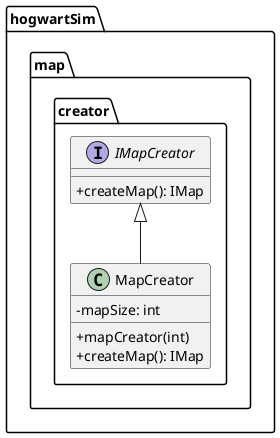 @startuml
'https://plantuml.com/class-diagram

skinparam classAttributeIconSize 0

package hogwartSim.map.creator{
interface IMapCreator{
+createMap(): IMap
}
class MapCreator{
-mapSize: int
+mapCreator(int)
+createMap(): IMap
}
IMapCreator <|-- MapCreator
}

@enduml
